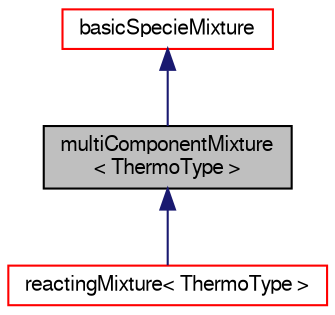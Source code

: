 digraph "multiComponentMixture&lt; ThermoType &gt;"
{
  bgcolor="transparent";
  edge [fontname="FreeSans",fontsize="10",labelfontname="FreeSans",labelfontsize="10"];
  node [fontname="FreeSans",fontsize="10",shape=record];
  Node1 [label="multiComponentMixture\l\< ThermoType \>",height=0.2,width=0.4,color="black", fillcolor="grey75", style="filled" fontcolor="black"];
  Node2 -> Node1 [dir="back",color="midnightblue",fontsize="10",style="solid",fontname="FreeSans"];
  Node2 [label="basicSpecieMixture",height=0.2,width=0.4,color="red",URL="$a00108.html",tooltip="Specialization of basicMultiComponentMixture for a mixture consisting of a number for molecular speci..."];
  Node1 -> Node3 [dir="back",color="midnightblue",fontsize="10",style="solid",fontname="FreeSans"];
  Node3 [label="reactingMixture\< ThermoType \>",height=0.2,width=0.4,color="red",URL="$a02021.html",tooltip="Foam::reactingMixture. "];
}
